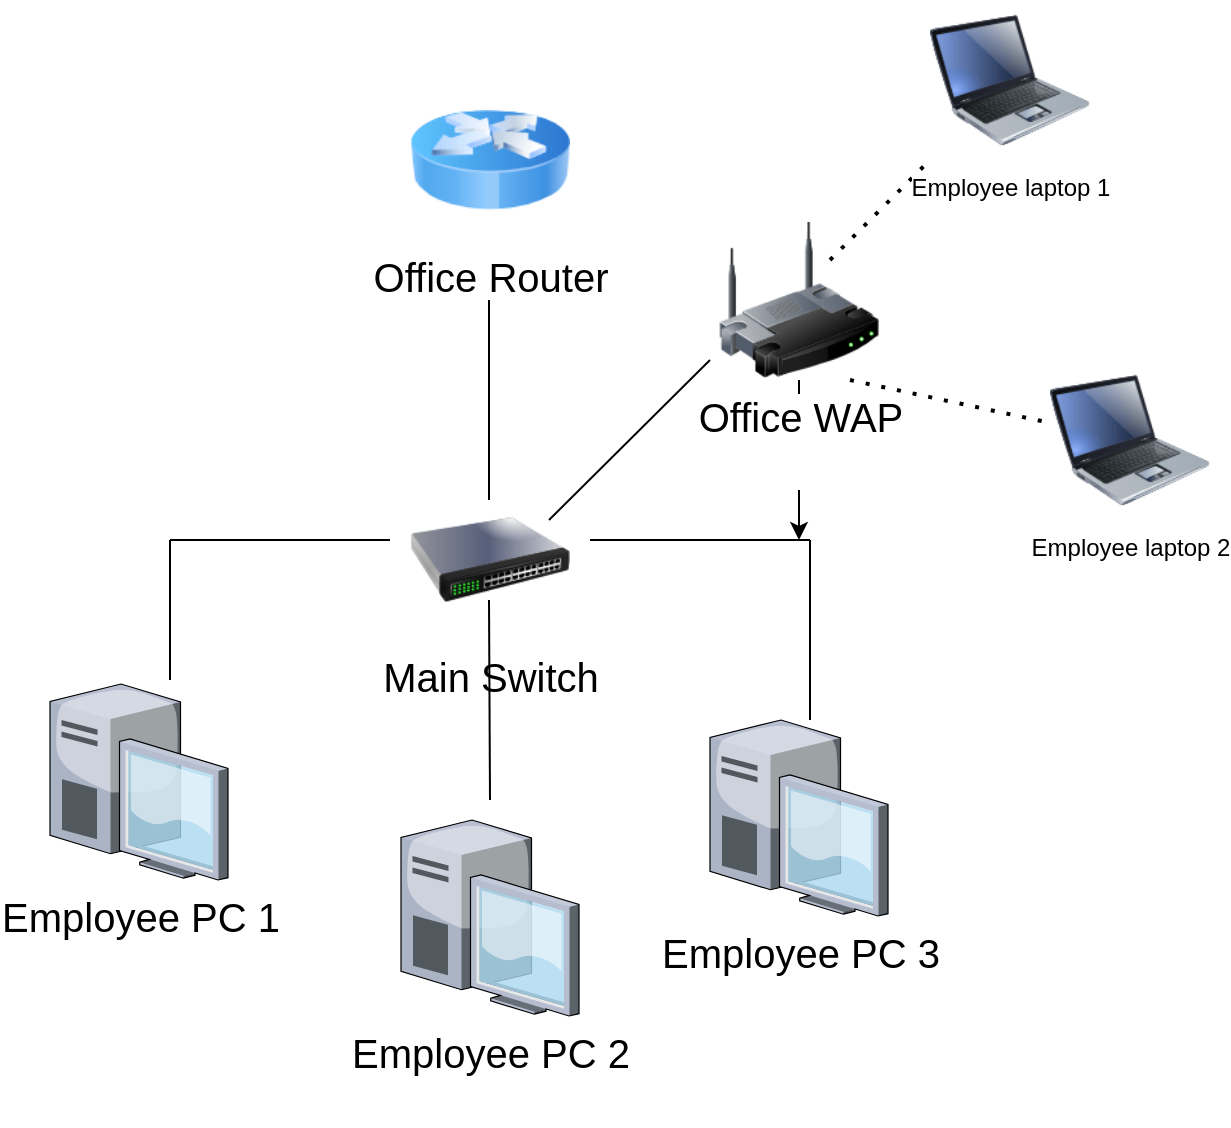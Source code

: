 <mxfile version="26.2.9">
  <diagram name="Page-1" id="7IfXLjio7AvcLg7nN__R">
    <mxGraphModel dx="832" dy="736" grid="1" gridSize="10" guides="1" tooltips="1" connect="1" arrows="1" fold="1" page="1" pageScale="1" pageWidth="850" pageHeight="1100" math="0" shadow="0">
      <root>
        <mxCell id="0" />
        <mxCell id="1" parent="0" />
        <mxCell id="QJY4aZFge8j_97qSlPB--1" value="&lt;font style=&quot;font-size: 20px;&quot;&gt;Office Router&lt;/font&gt;&lt;div&gt;&lt;font style=&quot;font-size: 20px;&quot;&gt;&lt;br&gt;&lt;/font&gt;&lt;/div&gt;" style="image;html=1;image=img/lib/clip_art/networking/Router_Icon_128x128.png" vertex="1" parent="1">
          <mxGeometry x="370" y="170" width="80" height="80" as="geometry" />
        </mxCell>
        <mxCell id="QJY4aZFge8j_97qSlPB--2" value="&lt;font style=&quot;font-size: 20px;&quot;&gt;Main Switch&lt;/font&gt;" style="image;html=1;image=img/lib/clip_art/networking/Switch_128x128.png" vertex="1" parent="1">
          <mxGeometry x="370" y="370" width="80" height="80" as="geometry" />
        </mxCell>
        <mxCell id="QJY4aZFge8j_97qSlPB--3" value="" style="endArrow=none;html=1;rounded=0;strokeColor=default;entryX=0.5;entryY=1;entryDx=0;entryDy=0;" edge="1" parent="1">
          <mxGeometry width="50" height="50" relative="1" as="geometry">
            <mxPoint x="409.5" y="380" as="sourcePoint" />
            <mxPoint x="409.5" y="280" as="targetPoint" />
          </mxGeometry>
        </mxCell>
        <mxCell id="QJY4aZFge8j_97qSlPB--4" value="" style="endArrow=none;html=1;rounded=0;strokeColor=default;" edge="1" parent="1">
          <mxGeometry width="50" height="50" relative="1" as="geometry">
            <mxPoint x="460" y="400" as="sourcePoint" />
            <mxPoint x="570" y="400" as="targetPoint" />
          </mxGeometry>
        </mxCell>
        <mxCell id="QJY4aZFge8j_97qSlPB--5" value="" style="endArrow=none;html=1;rounded=0;strokeColor=default;" edge="1" parent="1">
          <mxGeometry width="50" height="50" relative="1" as="geometry">
            <mxPoint x="250" y="400" as="sourcePoint" />
            <mxPoint x="360" y="400" as="targetPoint" />
          </mxGeometry>
        </mxCell>
        <mxCell id="QJY4aZFge8j_97qSlPB--6" value="" style="endArrow=none;html=1;rounded=0;strokeColor=default;entryX=0.5;entryY=1;entryDx=0;entryDy=0;" edge="1" parent="1">
          <mxGeometry width="50" height="50" relative="1" as="geometry">
            <mxPoint x="410" y="530" as="sourcePoint" />
            <mxPoint x="409.5" y="430" as="targetPoint" />
          </mxGeometry>
        </mxCell>
        <mxCell id="QJY4aZFge8j_97qSlPB--7" value="" style="endArrow=none;html=1;rounded=0;strokeColor=default;entryX=0.5;entryY=1;entryDx=0;entryDy=0;" edge="1" parent="1">
          <mxGeometry width="50" height="50" relative="1" as="geometry">
            <mxPoint x="570" y="490" as="sourcePoint" />
            <mxPoint x="570" y="400" as="targetPoint" />
          </mxGeometry>
        </mxCell>
        <mxCell id="QJY4aZFge8j_97qSlPB--12" value="" style="endArrow=none;html=1;rounded=0;strokeColor=default;" edge="1" parent="1">
          <mxGeometry width="50" height="50" relative="1" as="geometry">
            <mxPoint x="250" y="470" as="sourcePoint" />
            <mxPoint x="250" y="400" as="targetPoint" />
          </mxGeometry>
        </mxCell>
        <mxCell id="QJY4aZFge8j_97qSlPB--16" value="&lt;font style=&quot;font-size: 20px;&quot;&gt;Employee PC 1&lt;/font&gt;" style="verticalLabelPosition=bottom;sketch=0;aspect=fixed;html=1;verticalAlign=top;strokeColor=none;align=center;outlineConnect=0;shape=mxgraph.citrix.desktop;" vertex="1" parent="1">
          <mxGeometry x="190" y="472" width="89" height="98" as="geometry" />
        </mxCell>
        <mxCell id="QJY4aZFge8j_97qSlPB--20" value="&lt;span style=&quot;font-size: 20px;&quot;&gt;Employee PC 3&lt;/span&gt;&lt;div&gt;&lt;span style=&quot;font-size: 20px;&quot;&gt;&lt;br&gt;&lt;/span&gt;&lt;/div&gt;" style="verticalLabelPosition=bottom;sketch=0;aspect=fixed;html=1;verticalAlign=top;strokeColor=none;align=center;outlineConnect=0;shape=mxgraph.citrix.desktop;" vertex="1" parent="1">
          <mxGeometry x="520" y="490" width="89" height="98" as="geometry" />
        </mxCell>
        <mxCell id="QJY4aZFge8j_97qSlPB--21" value="&lt;span style=&quot;font-size: 20px;&quot;&gt;Employee PC 2&lt;/span&gt;&lt;div&gt;&lt;span style=&quot;font-size: 20px;&quot;&gt;&lt;br&gt;&lt;/span&gt;&lt;/div&gt;" style="verticalLabelPosition=bottom;sketch=0;aspect=fixed;html=1;verticalAlign=top;strokeColor=none;align=center;outlineConnect=0;shape=mxgraph.citrix.desktop;" vertex="1" parent="1">
          <mxGeometry x="365.5" y="540" width="89" height="98" as="geometry" />
        </mxCell>
        <mxCell id="QJY4aZFge8j_97qSlPB--33" value="" style="edgeStyle=orthogonalEdgeStyle;rounded=0;orthogonalLoop=1;jettySize=auto;html=1;" edge="1" parent="1" source="QJY4aZFge8j_97qSlPB--25">
          <mxGeometry relative="1" as="geometry">
            <mxPoint x="564.5" y="400" as="targetPoint" />
          </mxGeometry>
        </mxCell>
        <mxCell id="QJY4aZFge8j_97qSlPB--25" value="&lt;font style=&quot;font-size: 20px;&quot;&gt;Office WAP&lt;/font&gt;&lt;div&gt;&lt;font style=&quot;font-size: 20px;&quot;&gt;&lt;br&gt;&lt;/font&gt;&lt;/div&gt;" style="image;html=1;image=img/lib/clip_art/networking/Wireless_Router_128x128.png" vertex="1" parent="1">
          <mxGeometry x="524.5" y="240" width="80" height="80" as="geometry" />
        </mxCell>
        <mxCell id="QJY4aZFge8j_97qSlPB--26" value="" style="endArrow=none;html=1;rounded=0;strokeColor=default;" edge="1" parent="1">
          <mxGeometry width="50" height="50" relative="1" as="geometry">
            <mxPoint x="439.5" y="390" as="sourcePoint" />
            <mxPoint x="520" y="310" as="targetPoint" />
          </mxGeometry>
        </mxCell>
        <mxCell id="QJY4aZFge8j_97qSlPB--27" value="" style="endArrow=none;dashed=1;html=1;dashPattern=1 3;strokeWidth=2;rounded=0;" edge="1" parent="1" target="QJY4aZFge8j_97qSlPB--30">
          <mxGeometry width="50" height="50" relative="1" as="geometry">
            <mxPoint x="590" y="320" as="sourcePoint" />
            <mxPoint x="695.5" y="340" as="targetPoint" />
          </mxGeometry>
        </mxCell>
        <mxCell id="QJY4aZFge8j_97qSlPB--28" value="" style="endArrow=none;dashed=1;html=1;dashPattern=1 3;strokeWidth=2;rounded=0;" edge="1" parent="1" target="QJY4aZFge8j_97qSlPB--31">
          <mxGeometry width="50" height="50" relative="1" as="geometry">
            <mxPoint x="580" y="260" as="sourcePoint" />
            <mxPoint x="650" y="170" as="targetPoint" />
          </mxGeometry>
        </mxCell>
        <mxCell id="QJY4aZFge8j_97qSlPB--30" value="&lt;div&gt;Employee laptop 2&lt;/div&gt;&lt;div&gt;&lt;br&gt;&lt;/div&gt;" style="image;html=1;image=img/lib/clip_art/computers/Laptop_128x128.png" vertex="1" parent="1">
          <mxGeometry x="690" y="310" width="80" height="80" as="geometry" />
        </mxCell>
        <mxCell id="QJY4aZFge8j_97qSlPB--31" value="&lt;div&gt;&lt;div&gt;Employee laptop 1&lt;/div&gt;&lt;/div&gt;&lt;div&gt;&lt;br&gt;&lt;/div&gt;" style="image;html=1;image=img/lib/clip_art/computers/Laptop_128x128.png" vertex="1" parent="1">
          <mxGeometry x="630" y="130" width="80" height="80" as="geometry" />
        </mxCell>
      </root>
    </mxGraphModel>
  </diagram>
</mxfile>
